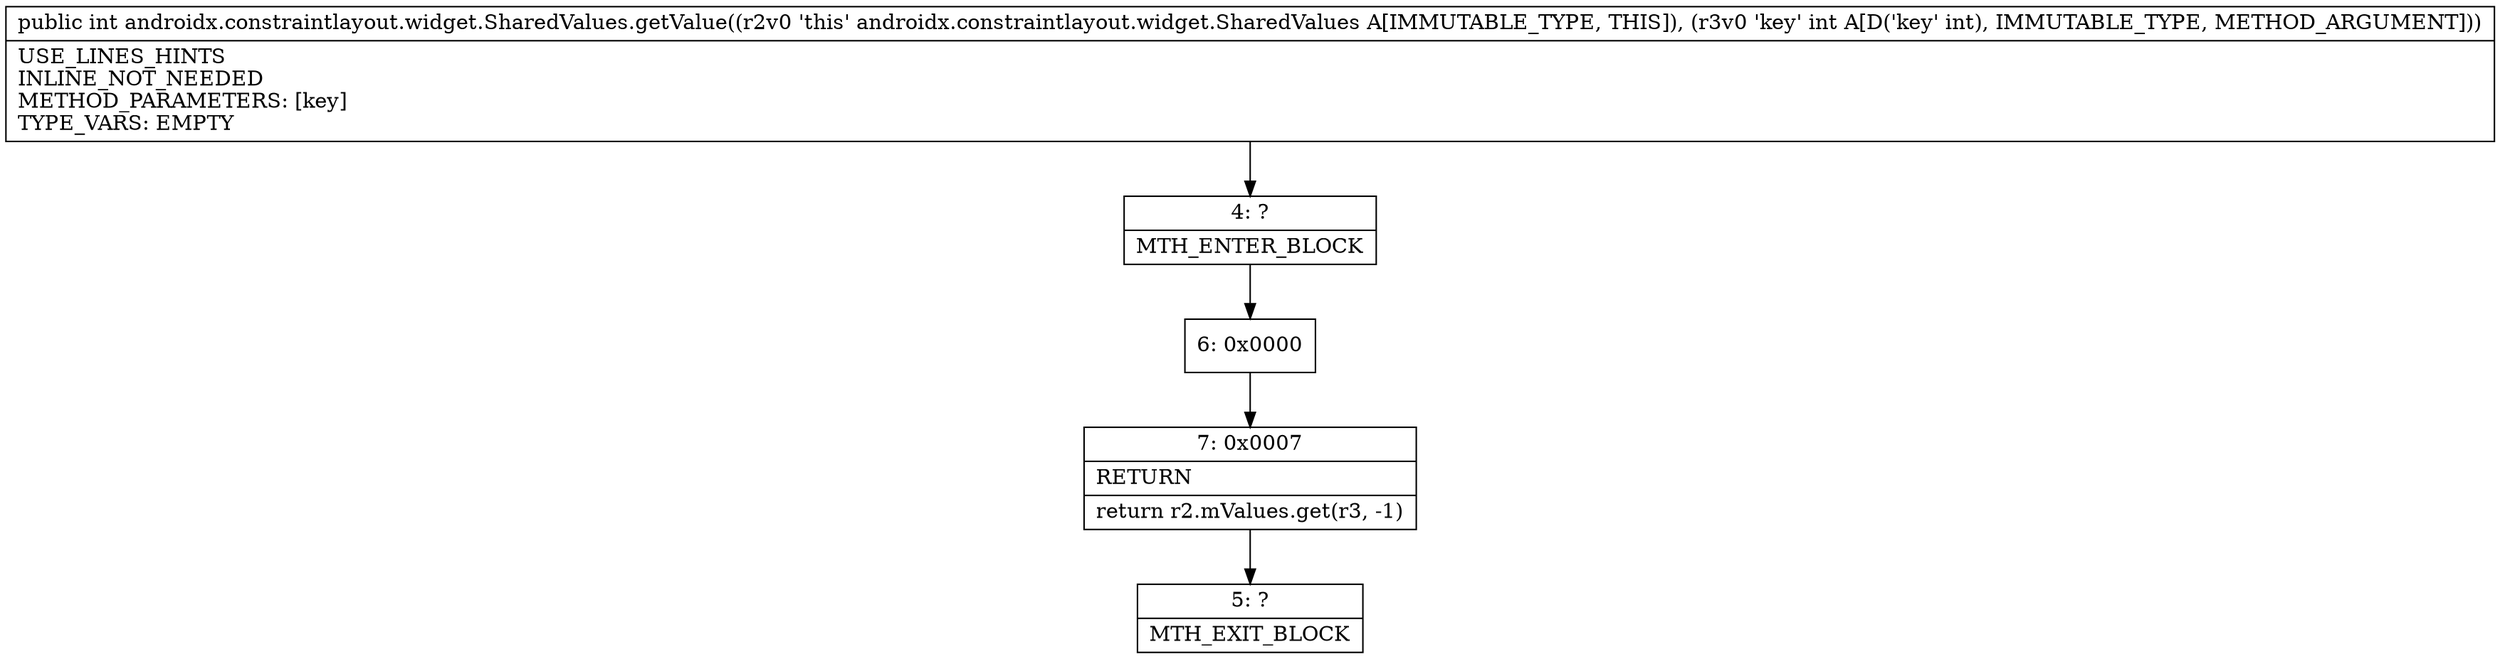 digraph "CFG forandroidx.constraintlayout.widget.SharedValues.getValue(I)I" {
Node_4 [shape=record,label="{4\:\ ?|MTH_ENTER_BLOCK\l}"];
Node_6 [shape=record,label="{6\:\ 0x0000}"];
Node_7 [shape=record,label="{7\:\ 0x0007|RETURN\l|return r2.mValues.get(r3, \-1)\l}"];
Node_5 [shape=record,label="{5\:\ ?|MTH_EXIT_BLOCK\l}"];
MethodNode[shape=record,label="{public int androidx.constraintlayout.widget.SharedValues.getValue((r2v0 'this' androidx.constraintlayout.widget.SharedValues A[IMMUTABLE_TYPE, THIS]), (r3v0 'key' int A[D('key' int), IMMUTABLE_TYPE, METHOD_ARGUMENT]))  | USE_LINES_HINTS\lINLINE_NOT_NEEDED\lMETHOD_PARAMETERS: [key]\lTYPE_VARS: EMPTY\l}"];
MethodNode -> Node_4;Node_4 -> Node_6;
Node_6 -> Node_7;
Node_7 -> Node_5;
}

